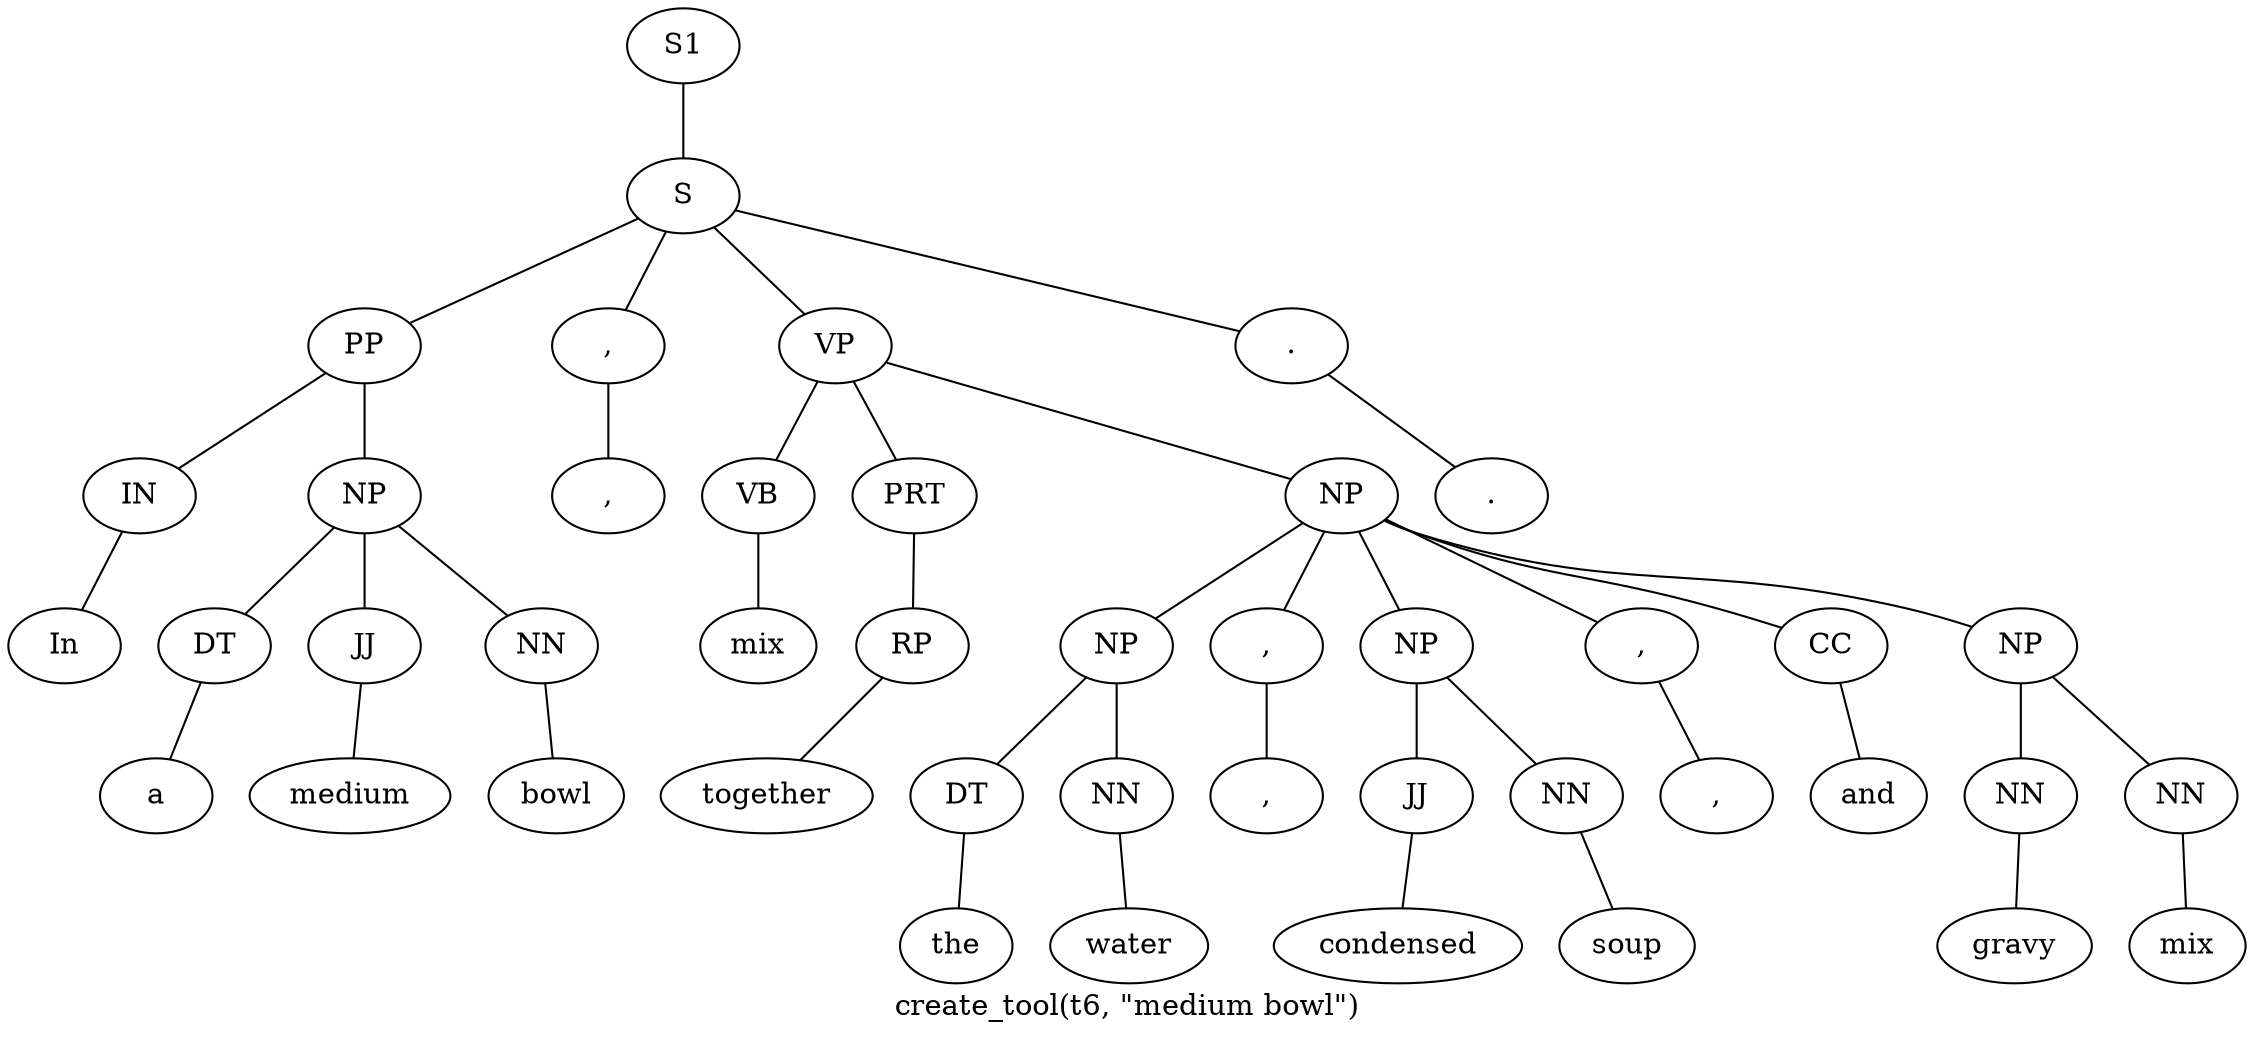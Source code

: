 graph SyntaxGraph {
	label = "create_tool(t6, \"medium bowl\")";
	Node0 [label="S1"];
	Node1 [label="S"];
	Node2 [label="PP"];
	Node3 [label="IN"];
	Node4 [label="In"];
	Node5 [label="NP"];
	Node6 [label="DT"];
	Node7 [label="a"];
	Node8 [label="JJ"];
	Node9 [label="medium"];
	Node10 [label="NN"];
	Node11 [label="bowl"];
	Node12 [label=","];
	Node13 [label=","];
	Node14 [label="VP"];
	Node15 [label="VB"];
	Node16 [label="mix"];
	Node17 [label="PRT"];
	Node18 [label="RP"];
	Node19 [label="together"];
	Node20 [label="NP"];
	Node21 [label="NP"];
	Node22 [label="DT"];
	Node23 [label="the"];
	Node24 [label="NN"];
	Node25 [label="water"];
	Node26 [label=","];
	Node27 [label=","];
	Node28 [label="NP"];
	Node29 [label="JJ"];
	Node30 [label="condensed"];
	Node31 [label="NN"];
	Node32 [label="soup"];
	Node33 [label=","];
	Node34 [label=","];
	Node35 [label="CC"];
	Node36 [label="and"];
	Node37 [label="NP"];
	Node38 [label="NN"];
	Node39 [label="gravy"];
	Node40 [label="NN"];
	Node41 [label="mix"];
	Node42 [label="."];
	Node43 [label="."];

	Node0 -- Node1;
	Node1 -- Node2;
	Node1 -- Node12;
	Node1 -- Node14;
	Node1 -- Node42;
	Node2 -- Node3;
	Node2 -- Node5;
	Node3 -- Node4;
	Node5 -- Node6;
	Node5 -- Node8;
	Node5 -- Node10;
	Node6 -- Node7;
	Node8 -- Node9;
	Node10 -- Node11;
	Node12 -- Node13;
	Node14 -- Node15;
	Node14 -- Node17;
	Node14 -- Node20;
	Node15 -- Node16;
	Node17 -- Node18;
	Node18 -- Node19;
	Node20 -- Node21;
	Node20 -- Node26;
	Node20 -- Node28;
	Node20 -- Node33;
	Node20 -- Node35;
	Node20 -- Node37;
	Node21 -- Node22;
	Node21 -- Node24;
	Node22 -- Node23;
	Node24 -- Node25;
	Node26 -- Node27;
	Node28 -- Node29;
	Node28 -- Node31;
	Node29 -- Node30;
	Node31 -- Node32;
	Node33 -- Node34;
	Node35 -- Node36;
	Node37 -- Node38;
	Node37 -- Node40;
	Node38 -- Node39;
	Node40 -- Node41;
	Node42 -- Node43;
}